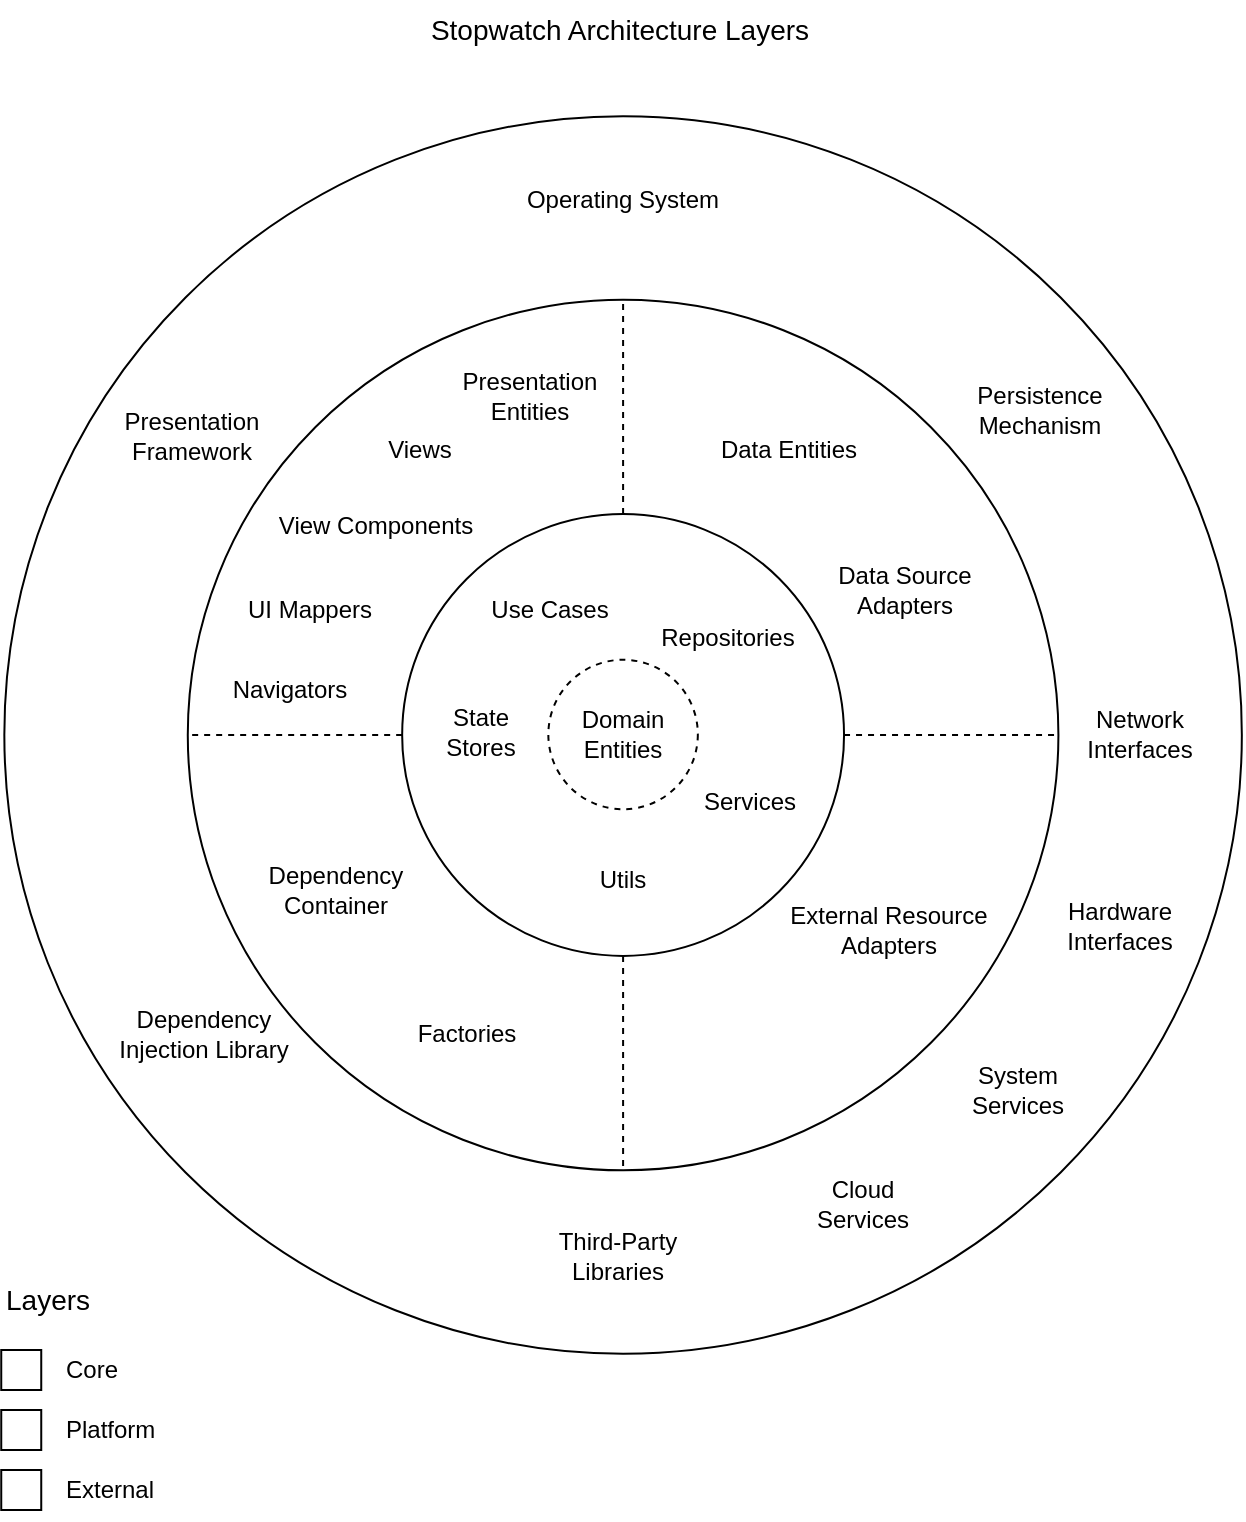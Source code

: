 <mxfile>
    <diagram id="df6FRXqZ2E3IDwQO_v3R" name="Page-1">
        <mxGraphModel dx="-88" dy="781" grid="1" gridSize="10" guides="1" tooltips="1" connect="1" arrows="1" fold="1" page="0" pageScale="1" pageWidth="1100" pageHeight="850" math="0" shadow="0">
            <root>
                <mxCell id="0"/>
                <mxCell id="1" parent="0"/>
                <mxCell id="89" value="" style="whiteSpace=wrap;html=1;aspect=fixed;" vertex="1" parent="1">
                    <mxGeometry x="1280.62" y="755" width="20" height="20" as="geometry"/>
                </mxCell>
                <mxCell id="90" value="Core" style="text;html=1;strokeColor=none;fillColor=none;align=left;verticalAlign=middle;whiteSpace=wrap;rounded=0;dashed=1;dashPattern=1 1;" vertex="1" parent="1">
                    <mxGeometry x="1310.62" y="750" width="33.54" height="30" as="geometry"/>
                </mxCell>
                <mxCell id="91" value="" style="whiteSpace=wrap;html=1;aspect=fixed;" vertex="1" parent="1">
                    <mxGeometry x="1280.62" y="785" width="20" height="20" as="geometry"/>
                </mxCell>
                <mxCell id="92" value="Platform" style="text;html=1;strokeColor=none;fillColor=none;align=left;verticalAlign=middle;whiteSpace=wrap;rounded=0;dashed=1;dashPattern=1 1;" vertex="1" parent="1">
                    <mxGeometry x="1310.62" y="780" width="59.38" height="30" as="geometry"/>
                </mxCell>
                <mxCell id="93" value="" style="whiteSpace=wrap;html=1;aspect=fixed;" vertex="1" parent="1">
                    <mxGeometry x="1280.62" y="815" width="20" height="20" as="geometry"/>
                </mxCell>
                <mxCell id="94" value="External" style="text;html=1;strokeColor=none;fillColor=none;align=left;verticalAlign=middle;whiteSpace=wrap;rounded=0;dashed=1;dashPattern=1 1;" vertex="1" parent="1">
                    <mxGeometry x="1310.62" y="810" width="59.38" height="30" as="geometry"/>
                </mxCell>
                <mxCell id="95" value="Layers" style="text;html=1;strokeColor=none;fillColor=none;align=left;verticalAlign=middle;whiteSpace=wrap;rounded=0;fontSize=14;" vertex="1" parent="1">
                    <mxGeometry x="1280.62" y="720" width="63.54" height="20" as="geometry"/>
                </mxCell>
                <mxCell id="102" value="" style="ellipse;whiteSpace=wrap;html=1;aspect=fixed;fillColor=none;" vertex="1" parent="1">
                    <mxGeometry x="1282.17" y="138.12" width="618.75" height="618.75" as="geometry"/>
                </mxCell>
                <mxCell id="103" value="" style="ellipse;whiteSpace=wrap;html=1;aspect=fixed;fillColor=none;direction=south;" vertex="1" parent="1">
                    <mxGeometry x="1373.89" y="229.84" width="435.32" height="435.32" as="geometry"/>
                </mxCell>
                <mxCell id="180" style="edgeStyle=none;html=1;exitX=0.5;exitY=1;exitDx=0;exitDy=0;entryX=1;entryY=0.5;entryDx=0;entryDy=0;endArrow=none;endFill=0;dashed=1;" edge="1" parent="1" source="108" target="103">
                    <mxGeometry relative="1" as="geometry"/>
                </mxCell>
                <mxCell id="181" style="edgeStyle=none;html=1;exitX=1;exitY=0.5;exitDx=0;exitDy=0;entryX=0.5;entryY=0;entryDx=0;entryDy=0;endArrow=none;endFill=0;dashed=1;" edge="1" parent="1" source="108" target="103">
                    <mxGeometry relative="1" as="geometry"/>
                </mxCell>
                <mxCell id="182" style="edgeStyle=none;html=1;exitX=0.5;exitY=0;exitDx=0;exitDy=0;entryX=0;entryY=0.5;entryDx=0;entryDy=0;endArrow=none;endFill=0;dashed=1;" edge="1" parent="1" source="108" target="103">
                    <mxGeometry relative="1" as="geometry"/>
                </mxCell>
                <mxCell id="183" style="edgeStyle=none;html=1;exitX=0;exitY=0.5;exitDx=0;exitDy=0;entryX=0.5;entryY=1;entryDx=0;entryDy=0;endArrow=none;endFill=0;dashed=1;" edge="1" parent="1" source="108" target="103">
                    <mxGeometry relative="1" as="geometry"/>
                </mxCell>
                <mxCell id="108" value="" style="ellipse;whiteSpace=wrap;html=1;aspect=fixed;fillColor=none;" vertex="1" parent="1">
                    <mxGeometry x="1481.08" y="337.03" width="220.94" height="220.94" as="geometry"/>
                </mxCell>
                <mxCell id="109" value="Stopwatch Architecture Layers" style="text;html=1;strokeColor=none;fillColor=none;align=center;verticalAlign=middle;whiteSpace=wrap;rounded=0;fontSize=14;" vertex="1" parent="1">
                    <mxGeometry x="1493.09" y="80" width="193.81" height="30" as="geometry"/>
                </mxCell>
                <mxCell id="110" value="Domain Entities" style="text;html=1;strokeColor=none;fillColor=none;align=center;verticalAlign=middle;whiteSpace=wrap;rounded=0;" vertex="1" parent="1">
                    <mxGeometry x="1563.18" y="432.26" width="56.73" height="30" as="geometry"/>
                </mxCell>
                <mxCell id="111" value="Services" style="text;html=1;strokeColor=none;fillColor=none;align=center;verticalAlign=middle;whiteSpace=wrap;rounded=0;" vertex="1" parent="1">
                    <mxGeometry x="1619.91" y="471" width="70" height="20" as="geometry"/>
                </mxCell>
                <mxCell id="112" value="Repositories" style="text;html=1;strokeColor=none;fillColor=none;align=center;verticalAlign=middle;whiteSpace=wrap;rounded=0;" vertex="1" parent="1">
                    <mxGeometry x="1602.49" y="390" width="84.41" height="17.5" as="geometry"/>
                </mxCell>
                <mxCell id="113" value="State Stores" style="text;html=1;strokeColor=none;fillColor=none;align=center;verticalAlign=middle;whiteSpace=wrap;rounded=0;" vertex="1" parent="1">
                    <mxGeometry x="1491.88" y="427.25" width="57.04" height="37.5" as="geometry"/>
                </mxCell>
                <mxCell id="114" value="Use Cases" style="text;html=1;strokeColor=none;fillColor=none;align=center;verticalAlign=middle;whiteSpace=wrap;rounded=0;" vertex="1" parent="1">
                    <mxGeometry x="1520" y="369.5" width="70" height="30.5" as="geometry"/>
                </mxCell>
                <mxCell id="115" value="Utils" style="text;html=1;strokeColor=none;fillColor=none;align=center;verticalAlign=middle;whiteSpace=wrap;rounded=0;" vertex="1" parent="1">
                    <mxGeometry x="1564.04" y="510" width="55" height="20" as="geometry"/>
                </mxCell>
                <mxCell id="116" value="Presentation Entities" style="text;html=1;strokeColor=none;fillColor=none;align=center;verticalAlign=middle;whiteSpace=wrap;rounded=0;" vertex="1" parent="1">
                    <mxGeometry x="1509.87" y="262.5" width="70" height="30" as="geometry"/>
                </mxCell>
                <mxCell id="117" value="View Components" style="text;html=1;strokeColor=none;fillColor=none;align=center;verticalAlign=middle;whiteSpace=wrap;rounded=0;" vertex="1" parent="1">
                    <mxGeometry x="1410" y="327.5" width="116.04" height="30" as="geometry"/>
                </mxCell>
                <mxCell id="118" value="Views" style="text;html=1;strokeColor=none;fillColor=none;align=center;verticalAlign=middle;whiteSpace=wrap;rounded=0;" vertex="1" parent="1">
                    <mxGeometry x="1469.87" y="292.5" width="40" height="25" as="geometry"/>
                </mxCell>
                <mxCell id="119" value="UI Mappers" style="text;html=1;strokeColor=none;fillColor=none;align=center;verticalAlign=middle;whiteSpace=wrap;rounded=0;" vertex="1" parent="1">
                    <mxGeometry x="1400" y="369.5" width="70" height="30" as="geometry"/>
                </mxCell>
                <mxCell id="120" value="Navigators" style="text;html=1;strokeColor=none;fillColor=none;align=center;verticalAlign=middle;whiteSpace=wrap;rounded=0;" vertex="1" parent="1">
                    <mxGeometry x="1390" y="409.88" width="70" height="30" as="geometry"/>
                </mxCell>
                <mxCell id="121" value="Data Entities" style="text;html=1;strokeColor=none;fillColor=none;align=center;verticalAlign=middle;whiteSpace=wrap;rounded=0;" vertex="1" parent="1">
                    <mxGeometry x="1630" y="285" width="88.54" height="40" as="geometry"/>
                </mxCell>
                <mxCell id="122" value="Data Source&lt;br&gt;Adapters" style="text;html=1;strokeColor=none;fillColor=none;align=center;verticalAlign=middle;whiteSpace=wrap;rounded=0;" vertex="1" parent="1">
                    <mxGeometry x="1689.91" y="360" width="85" height="30" as="geometry"/>
                </mxCell>
                <mxCell id="123" value="External Resource Adapters" style="text;html=1;strokeColor=none;fillColor=none;align=center;verticalAlign=middle;whiteSpace=wrap;rounded=0;" vertex="1" parent="1">
                    <mxGeometry x="1670.19" y="520" width="109.42" height="50" as="geometry"/>
                </mxCell>
                <mxCell id="124" value="Dependency Container" style="text;html=1;strokeColor=none;fillColor=none;align=center;verticalAlign=middle;whiteSpace=wrap;rounded=0;" vertex="1" parent="1">
                    <mxGeometry x="1403.09" y="510" width="90" height="30" as="geometry"/>
                </mxCell>
                <mxCell id="125" value="Factories" style="text;html=1;strokeColor=none;fillColor=none;align=center;verticalAlign=middle;whiteSpace=wrap;rounded=0;" vertex="1" parent="1">
                    <mxGeometry x="1472.98" y="590" width="81.19" height="13.5" as="geometry"/>
                </mxCell>
                <mxCell id="126" value="Operating System" style="text;html=1;strokeColor=none;fillColor=none;align=center;verticalAlign=middle;whiteSpace=wrap;rounded=0;" vertex="1" parent="1">
                    <mxGeometry x="1541.11" y="160" width="100.88" height="40" as="geometry"/>
                </mxCell>
                <mxCell id="127" value="Presentation&lt;br&gt;Framework" style="text;html=1;strokeColor=none;fillColor=none;align=center;verticalAlign=middle;whiteSpace=wrap;rounded=0;" vertex="1" parent="1">
                    <mxGeometry x="1334.48" y="277.5" width="83.98" height="40" as="geometry"/>
                </mxCell>
                <mxCell id="128" value="Persistence&lt;br&gt;Mechanism" style="text;html=1;strokeColor=none;fillColor=none;align=center;verticalAlign=middle;whiteSpace=wrap;rounded=0;" vertex="1" parent="1">
                    <mxGeometry x="1760" y="262.5" width="80" height="45" as="geometry"/>
                </mxCell>
                <mxCell id="129" value="Dependency&lt;br&gt;Injection Library" style="text;html=1;strokeColor=none;fillColor=none;align=center;verticalAlign=middle;whiteSpace=wrap;rounded=0;" vertex="1" parent="1">
                    <mxGeometry x="1334.48" y="574.25" width="96.04" height="45.75" as="geometry"/>
                </mxCell>
                <mxCell id="130" value="Third-Party&lt;br&gt;Libraries" style="text;html=1;strokeColor=none;fillColor=none;align=center;verticalAlign=middle;whiteSpace=wrap;rounded=0;" vertex="1" parent="1">
                    <mxGeometry x="1548.92" y="685" width="80" height="45" as="geometry"/>
                </mxCell>
                <mxCell id="131" value="Hardware Interfaces" style="text;html=1;strokeColor=none;fillColor=none;align=center;verticalAlign=middle;whiteSpace=wrap;rounded=0;" vertex="1" parent="1">
                    <mxGeometry x="1800" y="520" width="80" height="45" as="geometry"/>
                </mxCell>
                <mxCell id="133" value="System Services" style="text;html=1;strokeColor=none;fillColor=none;align=center;verticalAlign=middle;whiteSpace=wrap;rounded=0;" vertex="1" parent="1">
                    <mxGeometry x="1747.65" y="605.26" width="82.35" height="40" as="geometry"/>
                </mxCell>
                <mxCell id="134" value="Network&lt;br&gt;Interfaces" style="text;html=1;strokeColor=none;fillColor=none;align=center;verticalAlign=middle;whiteSpace=wrap;rounded=0;" vertex="1" parent="1">
                    <mxGeometry x="1809.21" y="427.25" width="82.35" height="40" as="geometry"/>
                </mxCell>
                <mxCell id="176" value="" style="ellipse;whiteSpace=wrap;html=1;aspect=fixed;fillColor=none;dashed=1;" vertex="1" parent="1">
                    <mxGeometry x="1554.17" y="409.88" width="74.75" height="74.75" as="geometry"/>
                </mxCell>
                <mxCell id="200" value="Cloud Services" style="text;html=1;strokeColor=none;fillColor=none;align=center;verticalAlign=middle;whiteSpace=wrap;rounded=0;" vertex="1" parent="1">
                    <mxGeometry x="1674.76" y="660" width="72.89" height="44.25" as="geometry"/>
                </mxCell>
            </root>
        </mxGraphModel>
    </diagram>
</mxfile>